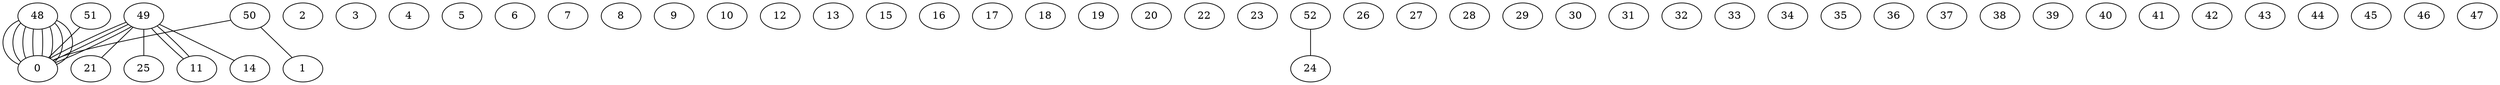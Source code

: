 graph G {
0;
1;
2;
3;
4;
5;
6;
7;
8;
9;
10;
11;
12;
13;
14;
15;
16;
17;
18;
19;
20;
21;
22;
23;
24;
25;
26;
27;
28;
29;
30;
31;
32;
33;
34;
35;
36;
37;
38;
39;
40;
41;
42;
43;
44;
45;
46;
47;
48;
49;
50;
51;
52;
52--24 ;
51--0 ;
50--1 ;
50--0 ;
49--25 ;
49--0 ;
49--11 ;
49--21 ;
49--14 ;
49--0 ;
49--11 ;
49--0 ;
48--0 ;
48--0 ;
48--0 ;
48--0 ;
48--0 ;
48--0 ;
48--0 ;
48--0 ;
}
